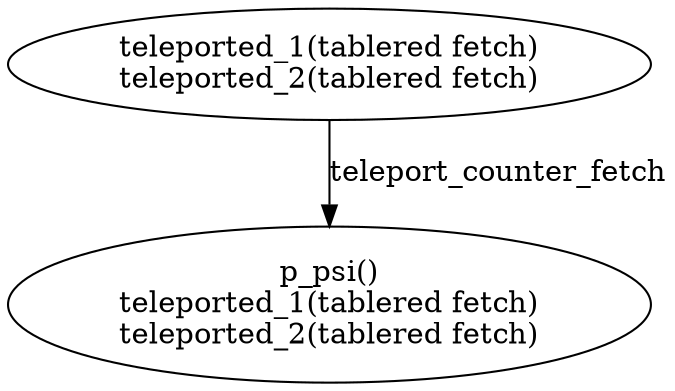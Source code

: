 strict digraph  {
1 [label="teleported_1(tablered fetch)\nteleported_2(tablered fetch)"];
2 [label="p_psi()\nteleported_1(tablered fetch)\nteleported_2(tablered fetch)"];
1 -> 2  [label=teleport_counter_fetch];
}
